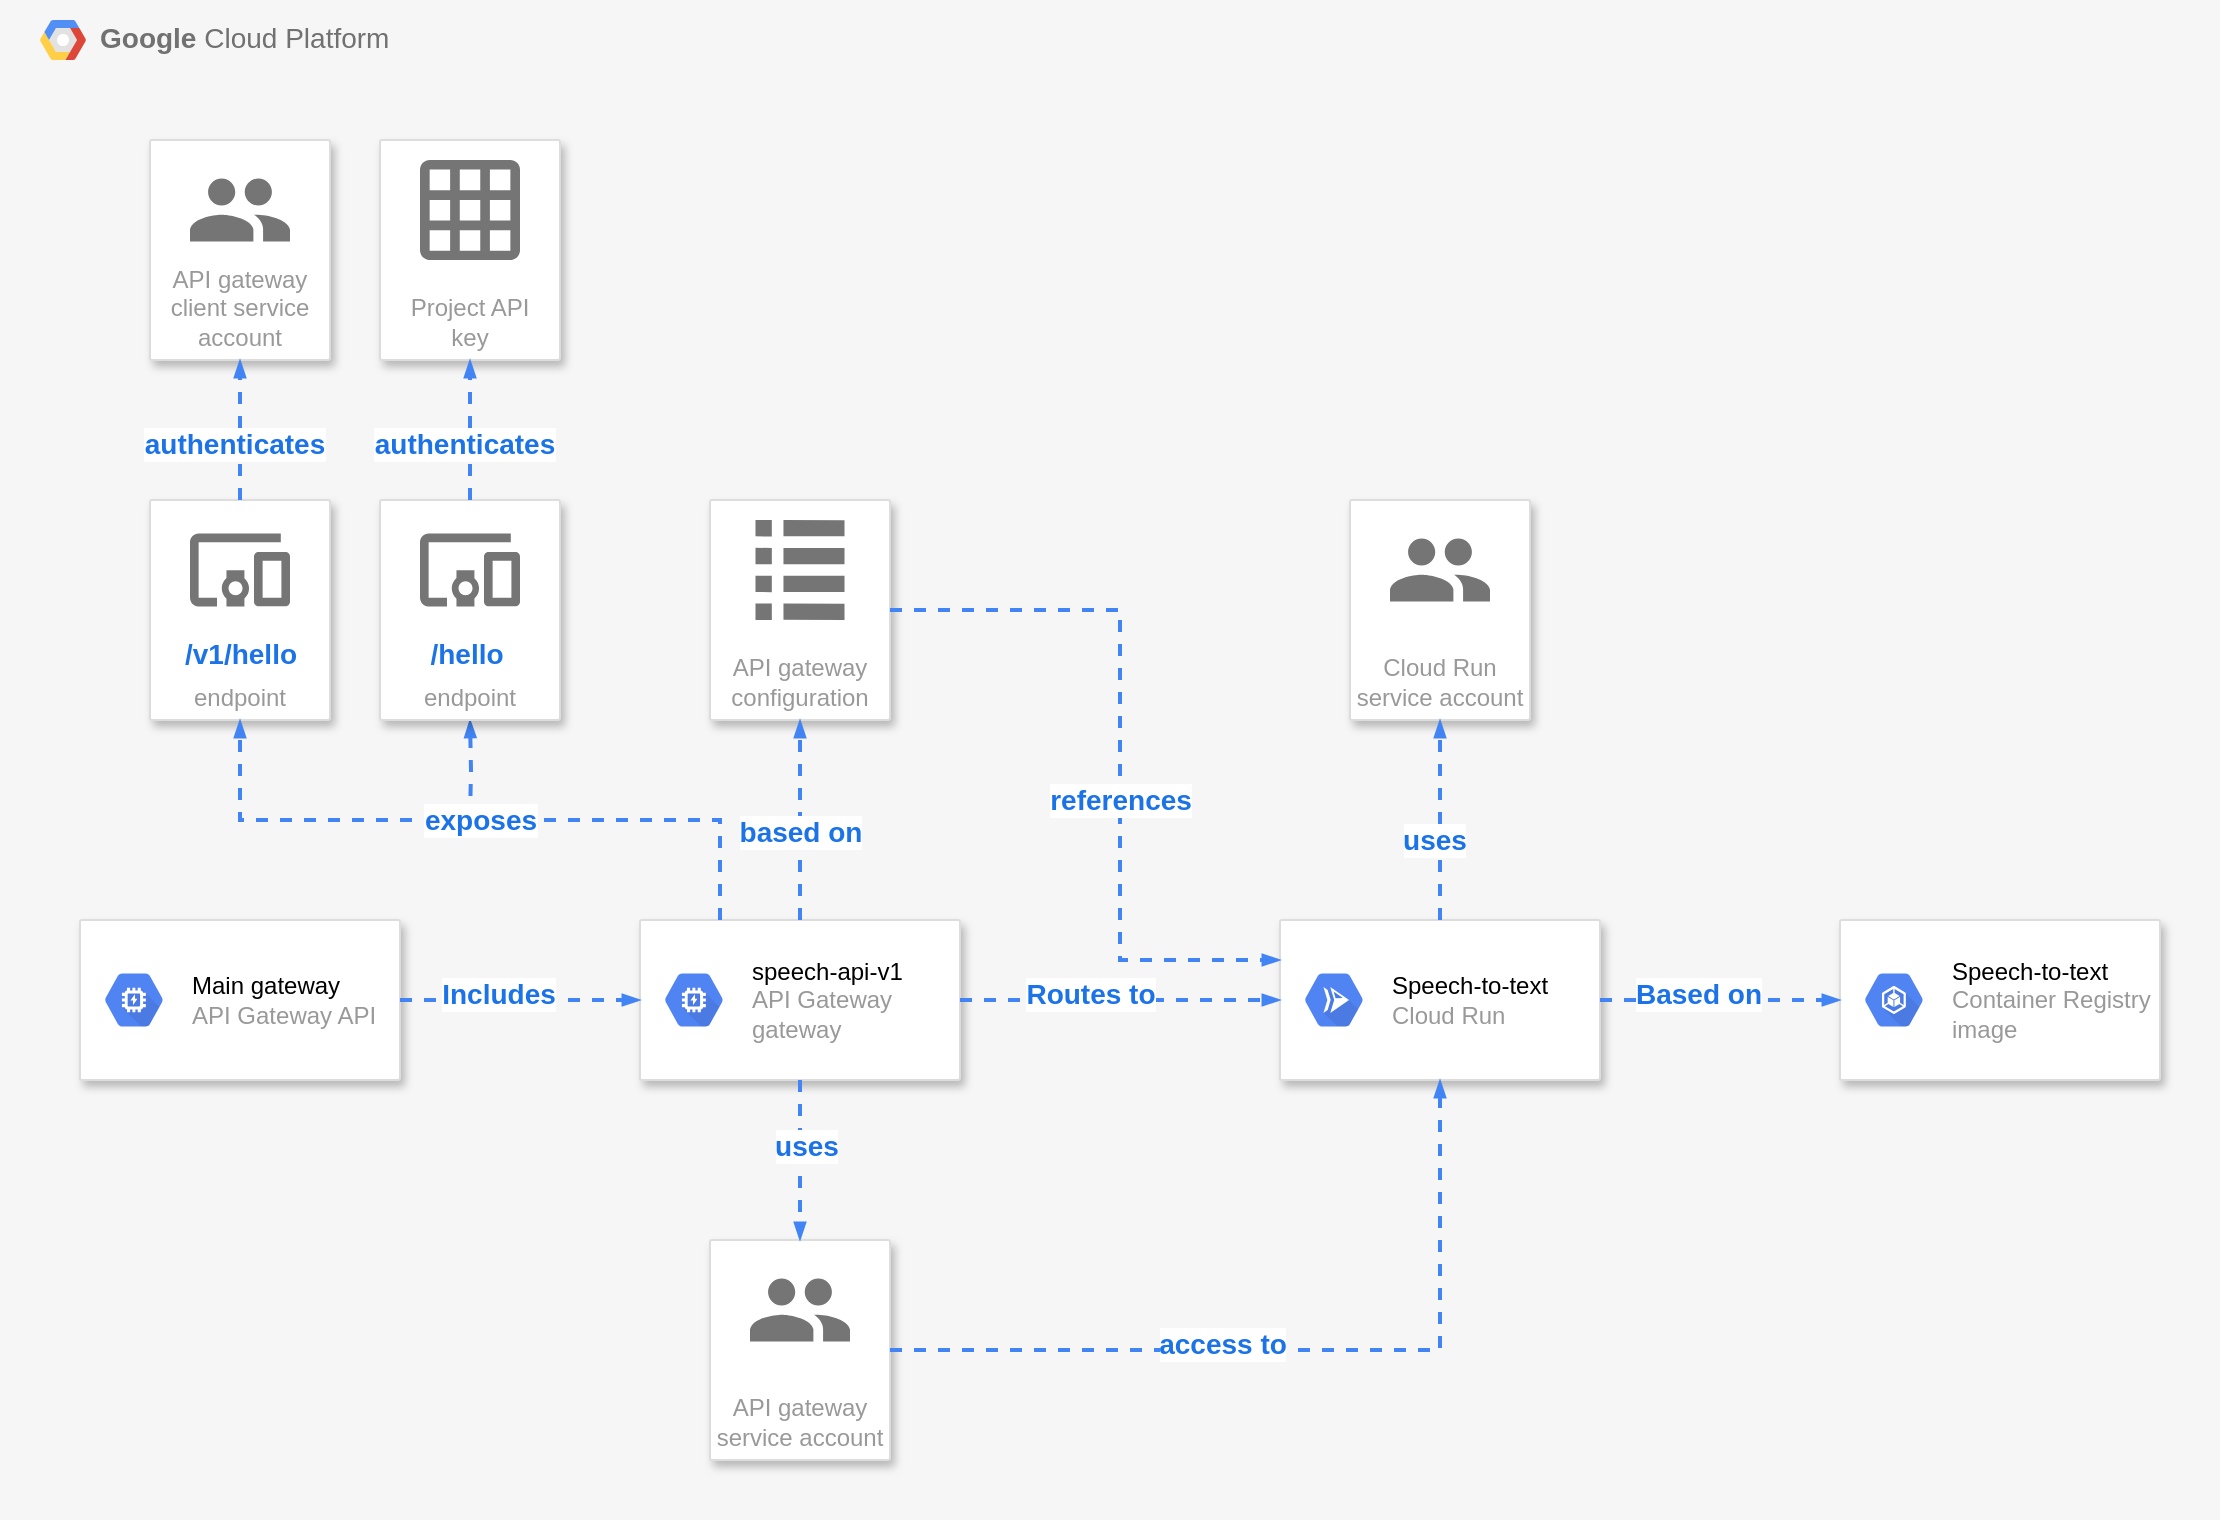<mxfile version="12.6.5" type="device"><diagram id="JpaLYLkN1iOWr3TT36gZ" name="Page-1"><mxGraphModel dx="2128" dy="2136" grid="1" gridSize="10" guides="1" tooltips="1" connect="1" arrows="1" fold="1" page="1" pageScale="1" pageWidth="827" pageHeight="1169" math="0" shadow="0"><root><mxCell id="0"/><mxCell id="1" parent="0"/><mxCell id="Q4ihC2UEN3KbKELokqbK-111" value="&lt;b&gt;Google &lt;/b&gt;Cloud Platform" style="fillColor=#F6F6F6;strokeColor=none;shadow=0;gradientColor=none;fontSize=14;align=left;spacing=10;fontColor=#717171;9E9E9E;verticalAlign=top;spacingTop=-4;fontStyle=0;spacingLeft=40;html=1;" vertex="1" parent="1"><mxGeometry x="-240" y="-140" width="1110" height="760" as="geometry"/></mxCell><mxCell id="Q4ihC2UEN3KbKELokqbK-112" value="" style="shape=mxgraph.gcp2.google_cloud_platform;fillColor=#F6F6F6;strokeColor=none;shadow=0;gradientColor=none;" vertex="1" parent="Q4ihC2UEN3KbKELokqbK-111"><mxGeometry width="23" height="20" relative="1" as="geometry"><mxPoint x="20" y="10" as="offset"/></mxGeometry></mxCell><mxCell id="Q4ihC2UEN3KbKELokqbK-99" value="" style="edgeStyle=orthogonalEdgeStyle;fontSize=12;html=1;endArrow=blockThin;endFill=1;rounded=0;strokeWidth=2;endSize=4;startSize=4;dashed=1;strokeColor=#4284F3;entryX=0.5;entryY=1;entryDx=0;entryDy=0;" edge="1" parent="1" target="Q4ihC2UEN3KbKELokqbK-85"><mxGeometry width="100" relative="1" as="geometry"><mxPoint x="-5" y="270" as="sourcePoint"/><mxPoint x="-110" y="230" as="targetPoint"/></mxGeometry></mxCell><mxCell id="Q4ihC2UEN3KbKELokqbK-1" value="" style="strokeColor=#dddddd;shadow=1;strokeWidth=1;rounded=1;absoluteArcSize=1;arcSize=2;" vertex="1" parent="1"><mxGeometry x="400" y="320" width="160" height="80" as="geometry"/></mxCell><mxCell id="Q4ihC2UEN3KbKELokqbK-2" value="&lt;font color=&quot;#000000&quot;&gt;Speech-to-text&lt;/font&gt;&lt;br&gt;Cloud Run" style="dashed=0;connectable=0;html=1;fillColor=#5184F3;strokeColor=none;shape=mxgraph.gcp2.hexIcon;prIcon=cloud_run;part=1;labelPosition=right;verticalLabelPosition=middle;align=left;verticalAlign=middle;spacingLeft=5;fontColor=#999999;fontSize=12;" vertex="1" parent="Q4ihC2UEN3KbKELokqbK-1"><mxGeometry y="0.5" width="44" height="39" relative="1" as="geometry"><mxPoint x="5" y="-19.5" as="offset"/></mxGeometry></mxCell><mxCell id="Q4ihC2UEN3KbKELokqbK-7" value="API gateway&#10;configuration" style="strokeColor=#dddddd;shadow=1;strokeWidth=1;rounded=1;absoluteArcSize=1;arcSize=2;labelPosition=center;verticalLabelPosition=middle;align=center;verticalAlign=bottom;spacingLeft=0;fontColor=#999999;fontSize=12;whiteSpace=wrap;spacingBottom=2;" vertex="1" parent="1"><mxGeometry x="115" y="110" width="90" height="110" as="geometry"/></mxCell><mxCell id="Q4ihC2UEN3KbKELokqbK-8" value="" style="dashed=0;connectable=0;html=1;fillColor=#757575;strokeColor=none;shape=mxgraph.gcp2.list;part=1;" vertex="1" parent="Q4ihC2UEN3KbKELokqbK-7"><mxGeometry x="0.5" width="44.5" height="50" relative="1" as="geometry"><mxPoint x="-22.25" y="10" as="offset"/></mxGeometry></mxCell><mxCell id="Q4ihC2UEN3KbKELokqbK-12" value="API gateway&#10;service account" style="strokeColor=#dddddd;shadow=1;strokeWidth=1;rounded=1;absoluteArcSize=1;arcSize=2;labelPosition=center;verticalLabelPosition=middle;align=center;verticalAlign=bottom;spacingLeft=0;fontColor=#999999;fontSize=12;whiteSpace=wrap;spacingBottom=2;" vertex="1" parent="1"><mxGeometry x="115" y="480" width="90" height="110" as="geometry"/></mxCell><mxCell id="Q4ihC2UEN3KbKELokqbK-13" value="" style="dashed=0;connectable=0;html=1;fillColor=#757575;strokeColor=none;shape=mxgraph.gcp2.users;part=1;" vertex="1" parent="Q4ihC2UEN3KbKELokqbK-12"><mxGeometry x="0.5" width="50" height="31.5" relative="1" as="geometry"><mxPoint x="-25" y="19.25" as="offset"/></mxGeometry></mxCell><mxCell id="Q4ihC2UEN3KbKELokqbK-17" value="Cloud Run&#10;service account" style="strokeColor=#dddddd;shadow=1;strokeWidth=1;rounded=1;absoluteArcSize=1;arcSize=2;labelPosition=center;verticalLabelPosition=middle;align=center;verticalAlign=bottom;spacingLeft=0;fontColor=#999999;fontSize=12;whiteSpace=wrap;spacingBottom=2;" vertex="1" parent="1"><mxGeometry x="435" y="110" width="90" height="110" as="geometry"/></mxCell><mxCell id="Q4ihC2UEN3KbKELokqbK-18" value="" style="dashed=0;connectable=0;html=1;fillColor=#757575;strokeColor=none;shape=mxgraph.gcp2.users;part=1;" vertex="1" parent="Q4ihC2UEN3KbKELokqbK-17"><mxGeometry x="0.5" width="50" height="31.5" relative="1" as="geometry"><mxPoint x="-25" y="19.25" as="offset"/></mxGeometry></mxCell><mxCell id="Q4ihC2UEN3KbKELokqbK-22" value="" style="edgeStyle=orthogonalEdgeStyle;fontSize=12;html=1;endArrow=blockThin;endFill=1;rounded=0;strokeWidth=2;endSize=4;startSize=4;strokeColor=#4284F3;exitX=1;exitY=0.5;exitDx=0;exitDy=0;entryX=0.5;entryY=1;entryDx=0;entryDy=0;dashed=1;" edge="1" parent="1" source="Q4ihC2UEN3KbKELokqbK-12" target="Q4ihC2UEN3KbKELokqbK-1"><mxGeometry width="100" relative="1" as="geometry"><mxPoint x="340" y="580" as="sourcePoint"/><mxPoint x="440" y="580" as="targetPoint"/></mxGeometry></mxCell><mxCell id="Q4ihC2UEN3KbKELokqbK-23" value="access to" style="text;html=1;align=center;verticalAlign=middle;resizable=0;points=[];labelBackgroundColor=#ffffff;fontColor=#1C73E8;fontStyle=1;fontSize=14;" vertex="1" connectable="0" parent="Q4ihC2UEN3KbKELokqbK-22"><mxGeometry x="-0.193" y="3" relative="1" as="geometry"><mxPoint as="offset"/></mxGeometry></mxCell><mxCell id="Q4ihC2UEN3KbKELokqbK-25" value="" style="edgeStyle=orthogonalEdgeStyle;fontSize=12;html=1;endArrow=blockThin;endFill=1;rounded=0;strokeWidth=2;endSize=4;startSize=4;dashed=1;strokeColor=#4284F3;entryX=0.5;entryY=1;entryDx=0;entryDy=0;" edge="1" parent="1" source="Q4ihC2UEN3KbKELokqbK-1" target="Q4ihC2UEN3KbKELokqbK-17"><mxGeometry width="100" relative="1" as="geometry"><mxPoint x="630" y="240" as="sourcePoint"/><mxPoint x="710" y="300" as="targetPoint"/></mxGeometry></mxCell><mxCell id="Q4ihC2UEN3KbKELokqbK-26" value="uses" style="text;html=1;align=center;verticalAlign=middle;resizable=0;points=[];labelBackgroundColor=#ffffff;fontColor=#1C73E8;fontStyle=1;fontSize=14;" vertex="1" connectable="0" parent="Q4ihC2UEN3KbKELokqbK-25"><mxGeometry x="-0.193" y="3" relative="1" as="geometry"><mxPoint as="offset"/></mxGeometry></mxCell><mxCell id="Q4ihC2UEN3KbKELokqbK-28" value="" style="edgeStyle=orthogonalEdgeStyle;fontSize=12;html=1;endArrow=blockThin;endFill=1;rounded=0;strokeWidth=2;endSize=4;startSize=4;dashed=1;strokeColor=#4284F3;entryX=0;entryY=0.25;entryDx=0;entryDy=0;exitX=1;exitY=0.5;exitDx=0;exitDy=0;" edge="1" parent="1" source="Q4ihC2UEN3KbKELokqbK-7" target="Q4ihC2UEN3KbKELokqbK-1"><mxGeometry width="100" relative="1" as="geometry"><mxPoint x="490" y="330" as="sourcePoint"/><mxPoint x="490" y="240" as="targetPoint"/><Array as="points"><mxPoint x="320" y="165"/><mxPoint x="320" y="340"/></Array></mxGeometry></mxCell><mxCell id="Q4ihC2UEN3KbKELokqbK-29" value="references" style="text;html=1;align=center;verticalAlign=middle;resizable=0;points=[];labelBackgroundColor=#ffffff;fontColor=#1C73E8;fontStyle=1;fontSize=14;" vertex="1" connectable="0" parent="Q4ihC2UEN3KbKELokqbK-28"><mxGeometry x="-0.193" y="3" relative="1" as="geometry"><mxPoint x="-3" y="60.53" as="offset"/></mxGeometry></mxCell><mxCell id="Q4ihC2UEN3KbKELokqbK-32" value="" style="strokeColor=#dddddd;shadow=1;strokeWidth=1;rounded=1;absoluteArcSize=1;arcSize=2;fontSize=14;fontColor=#1C73E8;" vertex="1" parent="1"><mxGeometry x="80" y="320" width="160" height="80" as="geometry"/></mxCell><mxCell id="Q4ihC2UEN3KbKELokqbK-33" value="&lt;font color=&quot;#000000&quot;&gt;speech-api-v1&lt;/font&gt;&lt;br&gt;API Gateway&lt;br&gt;gateway" style="dashed=0;connectable=0;html=1;fillColor=#5184F3;strokeColor=none;shape=mxgraph.gcp2.hexIcon;prIcon=gpu;part=1;labelPosition=right;verticalLabelPosition=middle;align=left;verticalAlign=middle;spacingLeft=5;fontColor=#999999;fontSize=12;" vertex="1" parent="Q4ihC2UEN3KbKELokqbK-32"><mxGeometry y="0.5" width="44" height="39" relative="1" as="geometry"><mxPoint x="5" y="-19.5" as="offset"/></mxGeometry></mxCell><mxCell id="Q4ihC2UEN3KbKELokqbK-35" value="" style="edgeStyle=orthogonalEdgeStyle;fontSize=12;html=1;endArrow=blockThin;endFill=1;rounded=0;strokeWidth=2;endSize=4;startSize=4;strokeColor=#4284F3;exitX=1;exitY=0.5;exitDx=0;exitDy=0;entryX=0;entryY=0.5;entryDx=0;entryDy=0;dashed=1;" edge="1" parent="1" source="Q4ihC2UEN3KbKELokqbK-32" target="Q4ihC2UEN3KbKELokqbK-1"><mxGeometry width="100" relative="1" as="geometry"><mxPoint x="215" y="555" as="sourcePoint"/><mxPoint x="490" y="410" as="targetPoint"/></mxGeometry></mxCell><mxCell id="Q4ihC2UEN3KbKELokqbK-36" value="Routes to" style="text;html=1;align=center;verticalAlign=middle;resizable=0;points=[];labelBackgroundColor=#ffffff;fontColor=#1C73E8;fontStyle=1;fontSize=14;" vertex="1" connectable="0" parent="Q4ihC2UEN3KbKELokqbK-35"><mxGeometry x="-0.193" y="3" relative="1" as="geometry"><mxPoint as="offset"/></mxGeometry></mxCell><mxCell id="Q4ihC2UEN3KbKELokqbK-37" value="" style="edgeStyle=orthogonalEdgeStyle;fontSize=12;html=1;endArrow=blockThin;endFill=1;rounded=0;strokeWidth=2;endSize=4;startSize=4;dashed=1;strokeColor=#4284F3;exitX=0.5;exitY=1;exitDx=0;exitDy=0;" edge="1" parent="1" source="Q4ihC2UEN3KbKELokqbK-32"><mxGeometry width="100" relative="1" as="geometry"><mxPoint x="240" y="740" as="sourcePoint"/><mxPoint x="160" y="480" as="targetPoint"/></mxGeometry></mxCell><mxCell id="Q4ihC2UEN3KbKELokqbK-38" value="uses" style="text;html=1;align=center;verticalAlign=middle;resizable=0;points=[];labelBackgroundColor=#ffffff;fontColor=#1C73E8;fontStyle=1;fontSize=14;" vertex="1" connectable="0" parent="Q4ihC2UEN3KbKELokqbK-37"><mxGeometry x="-0.193" y="3" relative="1" as="geometry"><mxPoint as="offset"/></mxGeometry></mxCell><mxCell id="Q4ihC2UEN3KbKELokqbK-39" value="" style="strokeColor=#dddddd;shadow=1;strokeWidth=1;rounded=1;absoluteArcSize=1;arcSize=2;fontSize=14;fontColor=#1C73E8;" vertex="1" parent="1"><mxGeometry x="-200" y="320" width="160" height="80" as="geometry"/></mxCell><mxCell id="Q4ihC2UEN3KbKELokqbK-40" value="&lt;font color=&quot;#000000&quot;&gt;Main gateway&lt;/font&gt;&lt;br&gt;API Gateway API" style="dashed=0;connectable=0;html=1;fillColor=#5184F3;strokeColor=none;shape=mxgraph.gcp2.hexIcon;prIcon=gpu;part=1;labelPosition=right;verticalLabelPosition=middle;align=left;verticalAlign=middle;spacingLeft=5;fontColor=#999999;fontSize=12;" vertex="1" parent="Q4ihC2UEN3KbKELokqbK-39"><mxGeometry y="0.5" width="44" height="39" relative="1" as="geometry"><mxPoint x="5" y="-19.5" as="offset"/></mxGeometry></mxCell><mxCell id="Q4ihC2UEN3KbKELokqbK-44" value="" style="edgeStyle=orthogonalEdgeStyle;fontSize=12;html=1;endArrow=blockThin;endFill=1;rounded=0;strokeWidth=2;endSize=4;startSize=4;strokeColor=#4284F3;entryX=0;entryY=0.5;entryDx=0;entryDy=0;dashed=1;" edge="1" parent="1" source="Q4ihC2UEN3KbKELokqbK-39" target="Q4ihC2UEN3KbKELokqbK-32"><mxGeometry width="100" relative="1" as="geometry"><mxPoint x="250" y="370" as="sourcePoint"/><mxPoint x="410" y="370" as="targetPoint"/></mxGeometry></mxCell><mxCell id="Q4ihC2UEN3KbKELokqbK-45" value="Includes" style="text;html=1;align=center;verticalAlign=middle;resizable=0;points=[];labelBackgroundColor=#ffffff;fontColor=#1C73E8;fontStyle=1;fontSize=14;" vertex="1" connectable="0" parent="Q4ihC2UEN3KbKELokqbK-44"><mxGeometry x="-0.193" y="3" relative="1" as="geometry"><mxPoint as="offset"/></mxGeometry></mxCell><mxCell id="Q4ihC2UEN3KbKELokqbK-50" value="" style="edgeStyle=orthogonalEdgeStyle;fontSize=12;html=1;endArrow=blockThin;endFill=1;rounded=0;strokeWidth=2;endSize=4;startSize=4;dashed=1;strokeColor=#4284F3;exitX=0.5;exitY=0;exitDx=0;exitDy=0;" edge="1" parent="1" source="Q4ihC2UEN3KbKELokqbK-32" target="Q4ihC2UEN3KbKELokqbK-7"><mxGeometry width="100" relative="1" as="geometry"><mxPoint x="-180" y="230" as="sourcePoint"/><mxPoint x="-50" y="240" as="targetPoint"/></mxGeometry></mxCell><mxCell id="Q4ihC2UEN3KbKELokqbK-51" value="based on" style="text;html=1;align=center;verticalAlign=middle;resizable=0;points=[];labelBackgroundColor=#ffffff;fontColor=#1C73E8;fontStyle=1;fontSize=14;" vertex="1" connectable="0" parent="Q4ihC2UEN3KbKELokqbK-50"><mxGeometry x="-0.193" y="3" relative="1" as="geometry"><mxPoint x="3" y="-4" as="offset"/></mxGeometry></mxCell><mxCell id="Q4ihC2UEN3KbKELokqbK-56" value="" style="strokeColor=#dddddd;shadow=1;strokeWidth=1;rounded=1;absoluteArcSize=1;arcSize=2;fontSize=14;fontColor=#1C73E8;" vertex="1" parent="1"><mxGeometry x="680" y="320" width="160" height="80" as="geometry"/></mxCell><mxCell id="Q4ihC2UEN3KbKELokqbK-57" value="&lt;font color=&quot;#000000&quot;&gt;Speech-to-text&lt;/font&gt;&lt;br&gt;Container Registry&lt;br&gt;image" style="dashed=0;connectable=0;html=1;fillColor=#5184F3;strokeColor=none;shape=mxgraph.gcp2.hexIcon;prIcon=container_engine;part=1;labelPosition=right;verticalLabelPosition=middle;align=left;verticalAlign=middle;spacingLeft=5;fontColor=#999999;fontSize=12;" vertex="1" parent="Q4ihC2UEN3KbKELokqbK-56"><mxGeometry y="0.5" width="44" height="39" relative="1" as="geometry"><mxPoint x="5" y="-19.5" as="offset"/></mxGeometry></mxCell><mxCell id="Q4ihC2UEN3KbKELokqbK-62" value="" style="edgeStyle=orthogonalEdgeStyle;fontSize=12;html=1;endArrow=blockThin;endFill=1;rounded=0;strokeWidth=2;endSize=4;startSize=4;strokeColor=#4284F3;dashed=1;exitX=1;exitY=0.5;exitDx=0;exitDy=0;entryX=0;entryY=0.5;entryDx=0;entryDy=0;" edge="1" parent="1" source="Q4ihC2UEN3KbKELokqbK-1" target="Q4ihC2UEN3KbKELokqbK-56"><mxGeometry width="100" relative="1" as="geometry"><mxPoint x="640" y="530" as="sourcePoint"/><mxPoint x="650" y="360" as="targetPoint"/></mxGeometry></mxCell><mxCell id="Q4ihC2UEN3KbKELokqbK-63" value="Based on" style="text;html=1;align=center;verticalAlign=middle;resizable=0;points=[];labelBackgroundColor=#ffffff;fontColor=#1C73E8;fontStyle=1;fontSize=14;" vertex="1" connectable="0" parent="Q4ihC2UEN3KbKELokqbK-62"><mxGeometry x="-0.193" y="3" relative="1" as="geometry"><mxPoint as="offset"/></mxGeometry></mxCell><mxCell id="Q4ihC2UEN3KbKELokqbK-66" value="API gateway&#10;client service&#10;account" style="strokeColor=#dddddd;shadow=1;strokeWidth=1;rounded=1;absoluteArcSize=1;arcSize=2;labelPosition=center;verticalLabelPosition=middle;align=center;verticalAlign=bottom;spacingLeft=0;fontColor=#999999;fontSize=12;whiteSpace=wrap;spacingBottom=2;" vertex="1" parent="1"><mxGeometry x="-165" y="-70" width="90" height="110" as="geometry"/></mxCell><mxCell id="Q4ihC2UEN3KbKELokqbK-67" value="" style="dashed=0;connectable=0;html=1;fillColor=#757575;strokeColor=none;shape=mxgraph.gcp2.users;part=1;" vertex="1" parent="Q4ihC2UEN3KbKELokqbK-66"><mxGeometry x="0.5" width="50" height="31.5" relative="1" as="geometry"><mxPoint x="-25" y="19.25" as="offset"/></mxGeometry></mxCell><mxCell id="Q4ihC2UEN3KbKELokqbK-71" value="Project API &#10;key" style="strokeColor=#dddddd;shadow=1;strokeWidth=1;rounded=1;absoluteArcSize=1;arcSize=2;labelPosition=center;verticalLabelPosition=middle;align=center;verticalAlign=bottom;spacingLeft=0;fontColor=#999999;fontSize=12;whiteSpace=wrap;spacingBottom=2;" vertex="1" parent="1"><mxGeometry x="-50" y="-70" width="90" height="110" as="geometry"/></mxCell><mxCell id="Q4ihC2UEN3KbKELokqbK-72" value="" style="dashed=0;connectable=0;html=1;fillColor=#757575;strokeColor=none;shape=mxgraph.gcp2.report;part=1;" vertex="1" parent="Q4ihC2UEN3KbKELokqbK-71"><mxGeometry x="0.5" width="50" height="50" relative="1" as="geometry"><mxPoint x="-25" y="10" as="offset"/></mxGeometry></mxCell><mxCell id="Q4ihC2UEN3KbKELokqbK-85" value="&#10;endpoint" style="strokeColor=#dddddd;shadow=1;strokeWidth=1;rounded=1;absoluteArcSize=1;arcSize=2;labelPosition=center;verticalLabelPosition=middle;align=center;verticalAlign=bottom;spacingLeft=0;fontColor=#999999;fontSize=12;whiteSpace=wrap;spacingBottom=2;" vertex="1" parent="1"><mxGeometry x="-50" y="110" width="90" height="110" as="geometry"/></mxCell><mxCell id="Q4ihC2UEN3KbKELokqbK-86" value="" style="dashed=0;connectable=0;html=1;fillColor=#757575;strokeColor=none;shape=mxgraph.gcp2.mobile_devices;part=1;" vertex="1" parent="Q4ihC2UEN3KbKELokqbK-85"><mxGeometry x="0.5" width="50" height="36.5" relative="1" as="geometry"><mxPoint x="-25" y="16.75" as="offset"/></mxGeometry></mxCell><mxCell id="Q4ihC2UEN3KbKELokqbK-105" value="/hello" style="text;html=1;align=center;verticalAlign=middle;resizable=0;points=[];labelBackgroundColor=#ffffff;fontColor=#1C73E8;fontStyle=1;fontSize=14;" vertex="1" connectable="0" parent="Q4ihC2UEN3KbKELokqbK-85"><mxGeometry x="76.003" y="80" as="geometry"><mxPoint x="-33.29" y="-3" as="offset"/></mxGeometry></mxCell><mxCell id="Q4ihC2UEN3KbKELokqbK-87" value="&#10;endpoint" style="strokeColor=#dddddd;shadow=1;strokeWidth=1;rounded=1;absoluteArcSize=1;arcSize=2;labelPosition=center;verticalLabelPosition=middle;align=center;verticalAlign=bottom;spacingLeft=0;fontColor=#999999;fontSize=12;whiteSpace=wrap;spacingBottom=2;" vertex="1" parent="1"><mxGeometry x="-165" y="110" width="90" height="110" as="geometry"/></mxCell><mxCell id="Q4ihC2UEN3KbKELokqbK-88" value="" style="dashed=0;connectable=0;html=1;fillColor=#757575;strokeColor=none;shape=mxgraph.gcp2.mobile_devices;part=1;" vertex="1" parent="Q4ihC2UEN3KbKELokqbK-87"><mxGeometry x="0.5" width="50" height="36.5" relative="1" as="geometry"><mxPoint x="-25" y="16.75" as="offset"/></mxGeometry></mxCell><mxCell id="Q4ihC2UEN3KbKELokqbK-104" value="/v1/hello" style="text;html=1;align=center;verticalAlign=middle;resizable=0;points=[];labelBackgroundColor=#ffffff;fontColor=#1C73E8;fontStyle=1;fontSize=14;" vertex="1" connectable="0" parent="Q4ihC2UEN3KbKELokqbK-87"><mxGeometry x="78.003" y="80" as="geometry"><mxPoint x="-33.29" y="-3" as="offset"/></mxGeometry></mxCell><mxCell id="Q4ihC2UEN3KbKELokqbK-97" value="" style="edgeStyle=orthogonalEdgeStyle;fontSize=12;html=1;endArrow=blockThin;endFill=1;rounded=0;strokeWidth=2;endSize=4;startSize=4;dashed=1;strokeColor=#4284F3;entryX=0.5;entryY=1;entryDx=0;entryDy=0;exitX=0.25;exitY=0;exitDx=0;exitDy=0;" edge="1" parent="1" source="Q4ihC2UEN3KbKELokqbK-32" target="Q4ihC2UEN3KbKELokqbK-87"><mxGeometry width="100" relative="1" as="geometry"><mxPoint x="60.0" y="310" as="sourcePoint"/><mxPoint x="60.0" y="210" as="targetPoint"/></mxGeometry></mxCell><mxCell id="Q4ihC2UEN3KbKELokqbK-98" value="exposes" style="text;html=1;align=center;verticalAlign=middle;resizable=0;points=[];labelBackgroundColor=#ffffff;fontColor=#1C73E8;fontStyle=1;fontSize=14;" vertex="1" connectable="0" parent="Q4ihC2UEN3KbKELokqbK-97"><mxGeometry x="-0.193" y="3" relative="1" as="geometry"><mxPoint x="-33.29" y="-3" as="offset"/></mxGeometry></mxCell><mxCell id="Q4ihC2UEN3KbKELokqbK-106" value="" style="edgeStyle=orthogonalEdgeStyle;fontSize=12;html=1;endArrow=blockThin;endFill=1;rounded=0;strokeWidth=2;endSize=4;startSize=4;dashed=1;strokeColor=#4284F3;exitX=0.5;exitY=0;exitDx=0;exitDy=0;entryX=0.5;entryY=1;entryDx=0;entryDy=0;" edge="1" parent="1" source="Q4ihC2UEN3KbKELokqbK-85" target="Q4ihC2UEN3KbKELokqbK-71"><mxGeometry width="100" relative="1" as="geometry"><mxPoint x="330.0" y="10" as="sourcePoint"/><mxPoint x="-5" y="50" as="targetPoint"/></mxGeometry></mxCell><mxCell id="Q4ihC2UEN3KbKELokqbK-107" value="authenticates" style="text;html=1;align=center;verticalAlign=middle;resizable=0;points=[];labelBackgroundColor=#ffffff;fontColor=#1C73E8;fontStyle=1;fontSize=14;" vertex="1" connectable="0" parent="Q4ihC2UEN3KbKELokqbK-106"><mxGeometry x="-0.193" y="3" relative="1" as="geometry"><mxPoint as="offset"/></mxGeometry></mxCell><mxCell id="Q4ihC2UEN3KbKELokqbK-108" value="" style="edgeStyle=orthogonalEdgeStyle;fontSize=12;html=1;endArrow=blockThin;endFill=1;rounded=0;strokeWidth=2;endSize=4;startSize=4;dashed=1;strokeColor=#4284F3;exitX=0.5;exitY=0;exitDx=0;exitDy=0;entryX=0.5;entryY=1;entryDx=0;entryDy=0;" edge="1" parent="1" source="Q4ihC2UEN3KbKELokqbK-87" target="Q4ihC2UEN3KbKELokqbK-66"><mxGeometry width="100" relative="1" as="geometry"><mxPoint x="5" y="120" as="sourcePoint"/><mxPoint x="5" y="60" as="targetPoint"/><Array as="points"><mxPoint x="-120" y="80"/><mxPoint x="-120" y="80"/></Array></mxGeometry></mxCell><mxCell id="Q4ihC2UEN3KbKELokqbK-109" value="authenticates" style="text;html=1;align=center;verticalAlign=middle;resizable=0;points=[];labelBackgroundColor=#ffffff;fontColor=#1C73E8;fontStyle=1;fontSize=14;" vertex="1" connectable="0" parent="Q4ihC2UEN3KbKELokqbK-108"><mxGeometry x="-0.193" y="3" relative="1" as="geometry"><mxPoint as="offset"/></mxGeometry></mxCell></root></mxGraphModel></diagram></mxfile>